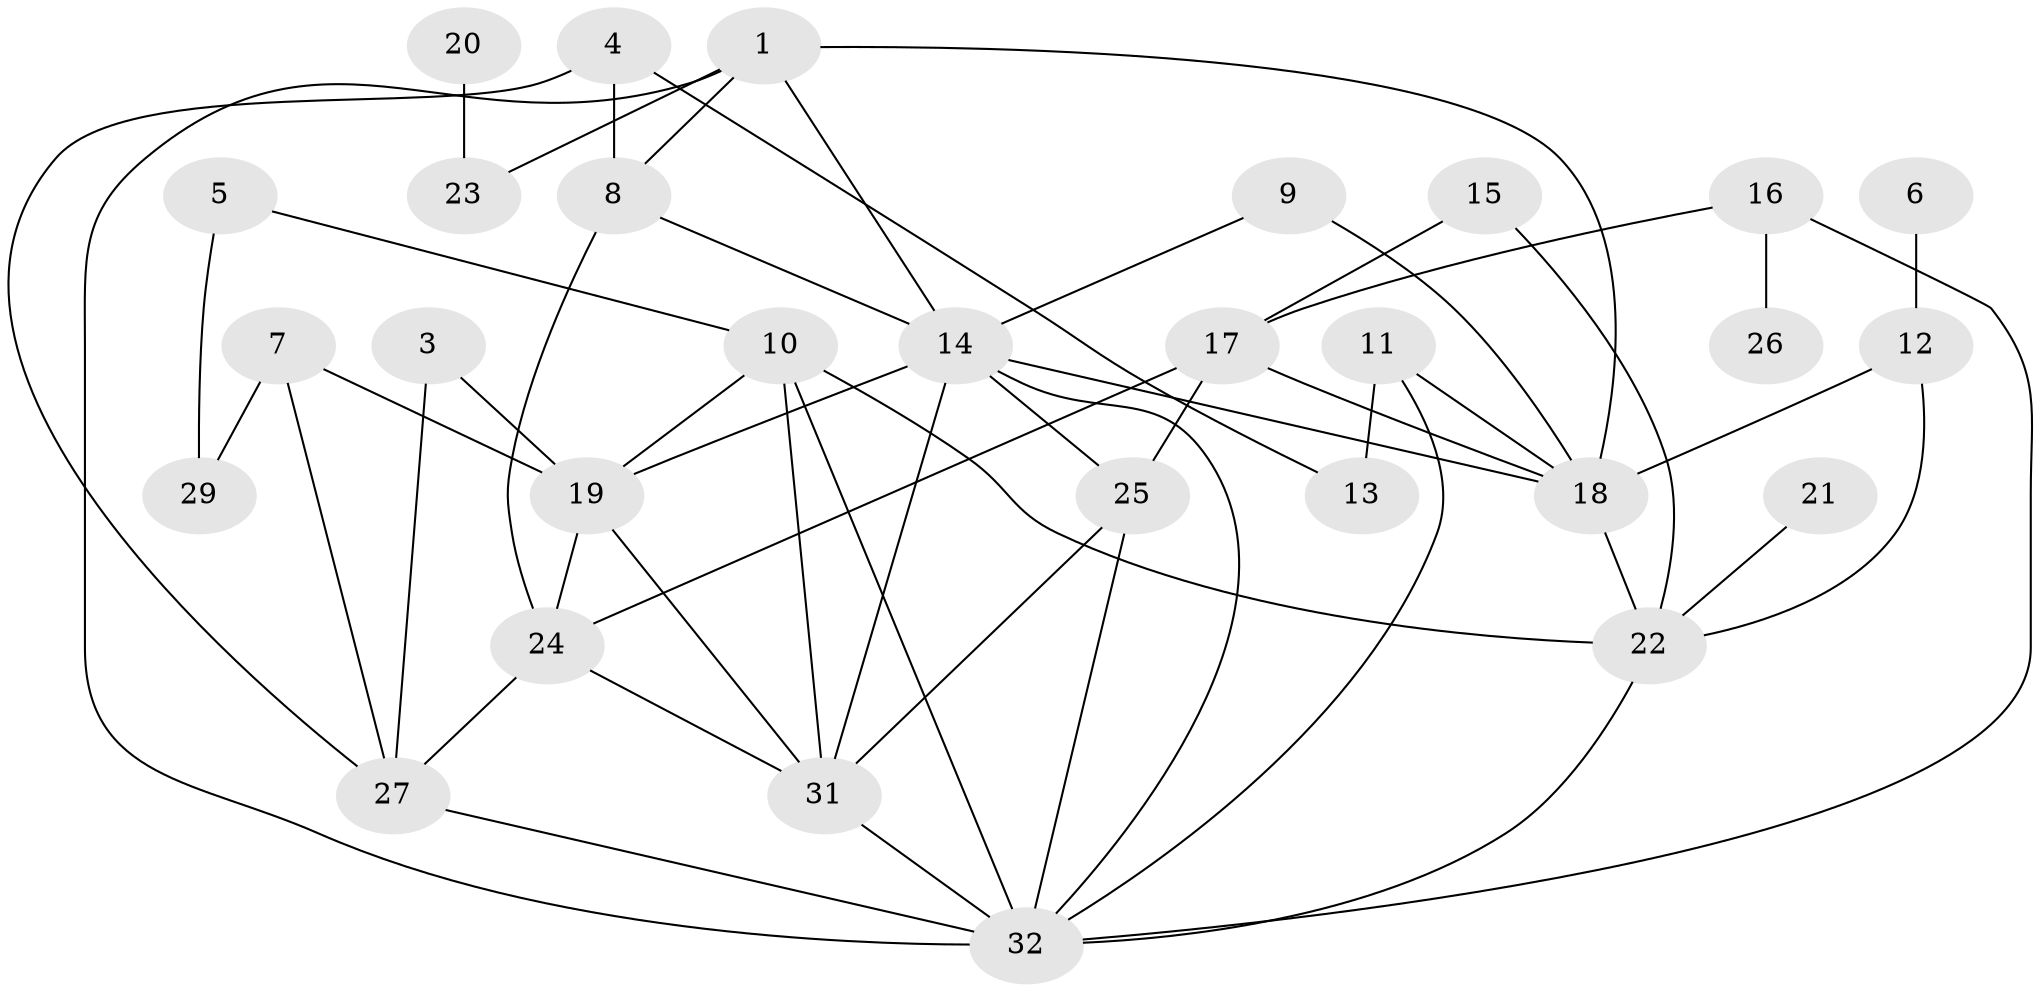 // original degree distribution, {1: 0.2222222222222222, 5: 0.15873015873015872, 3: 0.31746031746031744, 6: 0.031746031746031744, 0: 0.031746031746031744, 2: 0.1746031746031746, 4: 0.047619047619047616, 8: 0.015873015873015872}
// Generated by graph-tools (version 1.1) at 2025/00/03/09/25 03:00:48]
// undirected, 29 vertices, 54 edges
graph export_dot {
graph [start="1"]
  node [color=gray90,style=filled];
  1;
  3;
  4;
  5;
  6;
  7;
  8;
  9;
  10;
  11;
  12;
  13;
  14;
  15;
  16;
  17;
  18;
  19;
  20;
  21;
  22;
  23;
  24;
  25;
  26;
  27;
  29;
  31;
  32;
  1 -- 8 [weight=1.0];
  1 -- 14 [weight=1.0];
  1 -- 18 [weight=1.0];
  1 -- 23 [weight=1.0];
  1 -- 32 [weight=1.0];
  3 -- 19 [weight=1.0];
  3 -- 27 [weight=1.0];
  4 -- 8 [weight=1.0];
  4 -- 13 [weight=1.0];
  4 -- 27 [weight=1.0];
  5 -- 10 [weight=1.0];
  5 -- 29 [weight=1.0];
  6 -- 12 [weight=1.0];
  7 -- 19 [weight=1.0];
  7 -- 27 [weight=1.0];
  7 -- 29 [weight=1.0];
  8 -- 14 [weight=1.0];
  8 -- 24 [weight=2.0];
  9 -- 14 [weight=1.0];
  9 -- 18 [weight=1.0];
  10 -- 19 [weight=1.0];
  10 -- 22 [weight=1.0];
  10 -- 31 [weight=1.0];
  10 -- 32 [weight=1.0];
  11 -- 13 [weight=1.0];
  11 -- 18 [weight=1.0];
  11 -- 32 [weight=1.0];
  12 -- 18 [weight=1.0];
  12 -- 22 [weight=1.0];
  14 -- 18 [weight=1.0];
  14 -- 19 [weight=1.0];
  14 -- 25 [weight=1.0];
  14 -- 31 [weight=1.0];
  14 -- 32 [weight=1.0];
  15 -- 17 [weight=1.0];
  15 -- 22 [weight=1.0];
  16 -- 17 [weight=1.0];
  16 -- 26 [weight=1.0];
  16 -- 32 [weight=1.0];
  17 -- 18 [weight=1.0];
  17 -- 24 [weight=1.0];
  17 -- 25 [weight=2.0];
  18 -- 22 [weight=1.0];
  19 -- 24 [weight=1.0];
  19 -- 31 [weight=1.0];
  20 -- 23 [weight=1.0];
  21 -- 22 [weight=1.0];
  22 -- 32 [weight=1.0];
  24 -- 27 [weight=1.0];
  24 -- 31 [weight=1.0];
  25 -- 31 [weight=1.0];
  25 -- 32 [weight=1.0];
  27 -- 32 [weight=1.0];
  31 -- 32 [weight=2.0];
}
